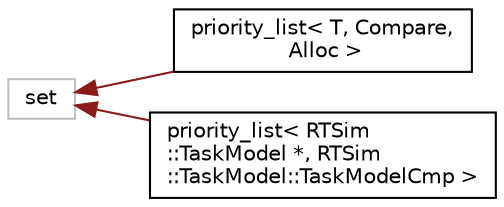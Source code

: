digraph "Graphical Class Hierarchy"
{
  edge [fontname="Helvetica",fontsize="10",labelfontname="Helvetica",labelfontsize="10"];
  node [fontname="Helvetica",fontsize="10",shape=record];
  rankdir="LR";
  Node33 [label="set",height=0.2,width=0.4,color="grey75", fillcolor="white", style="filled"];
  Node33 -> Node0 [dir="back",color="firebrick4",fontsize="10",style="solid",fontname="Helvetica"];
  Node0 [label="priority_list\< T, Compare,\l Alloc \>",height=0.2,width=0.4,color="black", fillcolor="white", style="filled",URL="$classpriority__list.html"];
  Node33 -> Node35 [dir="back",color="firebrick4",fontsize="10",style="solid",fontname="Helvetica"];
  Node35 [label="priority_list\< RTSim\l::TaskModel *, RTSim\l::TaskModel::TaskModelCmp \>",height=0.2,width=0.4,color="black", fillcolor="white", style="filled",URL="$classpriority__list.html"];
}
